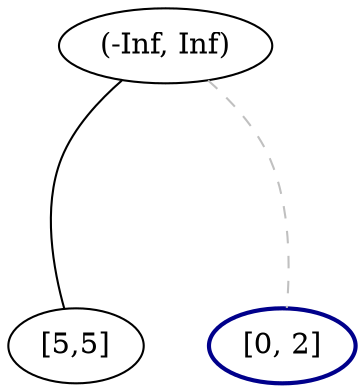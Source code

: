 graph G {
    a [label="(-Inf, Inf)"]
    b [label="[0, 20]", style=invis]
    c [label="[5,5]"]
    // d [label="[-2, 2]"]
    d [label="[0, 2]", color=darkblue, style=bold]
    
    a -- b [color=gray, style=invis]
    a -- c
    a -- d [color=gray, style=dashed]

    b -- c [color=gray, style=invis]
    b -- d [color=red, style=invis]
}
